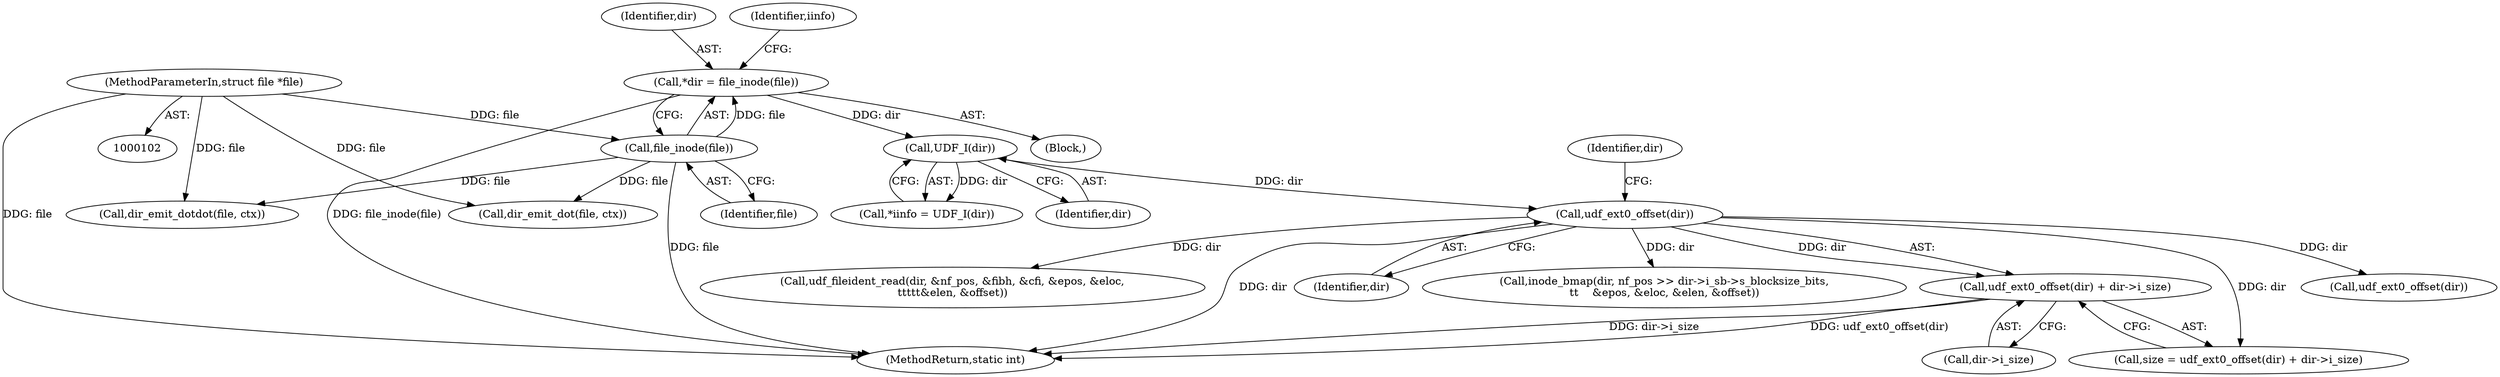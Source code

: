 digraph "0_linux_0e5cc9a40ada6046e6bc3bdfcd0c0d7e4b706b14@pointer" {
"1000136" [label="(Call,udf_ext0_offset(dir) + dir->i_size)"];
"1000137" [label="(Call,udf_ext0_offset(dir))"];
"1000114" [label="(Call,UDF_I(dir))"];
"1000107" [label="(Call,*dir = file_inode(file))"];
"1000109" [label="(Call,file_inode(file))"];
"1000103" [label="(MethodParameterIn,struct file *file)"];
"1000209" [label="(Call,udf_ext0_offset(dir))"];
"1000114" [label="(Call,UDF_I(dir))"];
"1000137" [label="(Call,udf_ext0_offset(dir))"];
"1000469" [label="(Call,udf_fileident_read(dir, &nf_pos, &fibh, &cfi, &epos, &eloc,\n\t\t\t\t\t&elen, &offset))"];
"1000134" [label="(Call,size = udf_ext0_offset(dir) + dir->i_size)"];
"1000115" [label="(Identifier,dir)"];
"1000140" [label="(Identifier,dir)"];
"1000105" [label="(Block,)"];
"1000110" [label="(Identifier,file)"];
"1000138" [label="(Identifier,dir)"];
"1000108" [label="(Identifier,dir)"];
"1000107" [label="(Call,*dir = file_inode(file))"];
"1000103" [label="(MethodParameterIn,struct file *file)"];
"1000112" [label="(Call,*iinfo = UDF_I(dir))"];
"1000619" [label="(Call,dir_emit_dotdot(file, ctx))"];
"1000139" [label="(Call,dir->i_size)"];
"1000237" [label="(Call,inode_bmap(dir, nf_pos >> dir->i_sb->s_blocksize_bits,\n\t\t    &epos, &eloc, &elen, &offset))"];
"1000698" [label="(MethodReturn,static int)"];
"1000113" [label="(Identifier,iinfo)"];
"1000109" [label="(Call,file_inode(file))"];
"1000165" [label="(Call,dir_emit_dot(file, ctx))"];
"1000136" [label="(Call,udf_ext0_offset(dir) + dir->i_size)"];
"1000136" -> "1000134"  [label="AST: "];
"1000136" -> "1000139"  [label="CFG: "];
"1000137" -> "1000136"  [label="AST: "];
"1000139" -> "1000136"  [label="AST: "];
"1000134" -> "1000136"  [label="CFG: "];
"1000136" -> "1000698"  [label="DDG: dir->i_size"];
"1000136" -> "1000698"  [label="DDG: udf_ext0_offset(dir)"];
"1000137" -> "1000136"  [label="DDG: dir"];
"1000137" -> "1000138"  [label="CFG: "];
"1000138" -> "1000137"  [label="AST: "];
"1000140" -> "1000137"  [label="CFG: "];
"1000137" -> "1000698"  [label="DDG: dir"];
"1000137" -> "1000134"  [label="DDG: dir"];
"1000114" -> "1000137"  [label="DDG: dir"];
"1000137" -> "1000209"  [label="DDG: dir"];
"1000137" -> "1000237"  [label="DDG: dir"];
"1000137" -> "1000469"  [label="DDG: dir"];
"1000114" -> "1000112"  [label="AST: "];
"1000114" -> "1000115"  [label="CFG: "];
"1000115" -> "1000114"  [label="AST: "];
"1000112" -> "1000114"  [label="CFG: "];
"1000114" -> "1000112"  [label="DDG: dir"];
"1000107" -> "1000114"  [label="DDG: dir"];
"1000107" -> "1000105"  [label="AST: "];
"1000107" -> "1000109"  [label="CFG: "];
"1000108" -> "1000107"  [label="AST: "];
"1000109" -> "1000107"  [label="AST: "];
"1000113" -> "1000107"  [label="CFG: "];
"1000107" -> "1000698"  [label="DDG: file_inode(file)"];
"1000109" -> "1000107"  [label="DDG: file"];
"1000109" -> "1000110"  [label="CFG: "];
"1000110" -> "1000109"  [label="AST: "];
"1000109" -> "1000698"  [label="DDG: file"];
"1000103" -> "1000109"  [label="DDG: file"];
"1000109" -> "1000165"  [label="DDG: file"];
"1000109" -> "1000619"  [label="DDG: file"];
"1000103" -> "1000102"  [label="AST: "];
"1000103" -> "1000698"  [label="DDG: file"];
"1000103" -> "1000165"  [label="DDG: file"];
"1000103" -> "1000619"  [label="DDG: file"];
}
